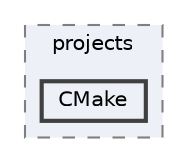 digraph "techstorm/lib/rres-1.2.0/rres-1.2.0/projects/CMake"
{
 // LATEX_PDF_SIZE
  bgcolor="transparent";
  edge [fontname=Helvetica,fontsize=10,labelfontname=Helvetica,labelfontsize=10];
  node [fontname=Helvetica,fontsize=10,shape=box,height=0.2,width=0.4];
  compound=true
  subgraph clusterdir_ec42d7693af66e56e29ce8123fe26329 {
    graph [ bgcolor="#edf0f7", pencolor="grey50", label="projects", fontname=Helvetica,fontsize=10 style="filled,dashed", URL="dir_ec42d7693af66e56e29ce8123fe26329.html",tooltip=""]
  dir_fc2584765ea6363cf785ff440f13f63f [label="CMake", fillcolor="#edf0f7", color="grey25", style="filled,bold", URL="dir_fc2584765ea6363cf785ff440f13f63f.html",tooltip=""];
  }
}
